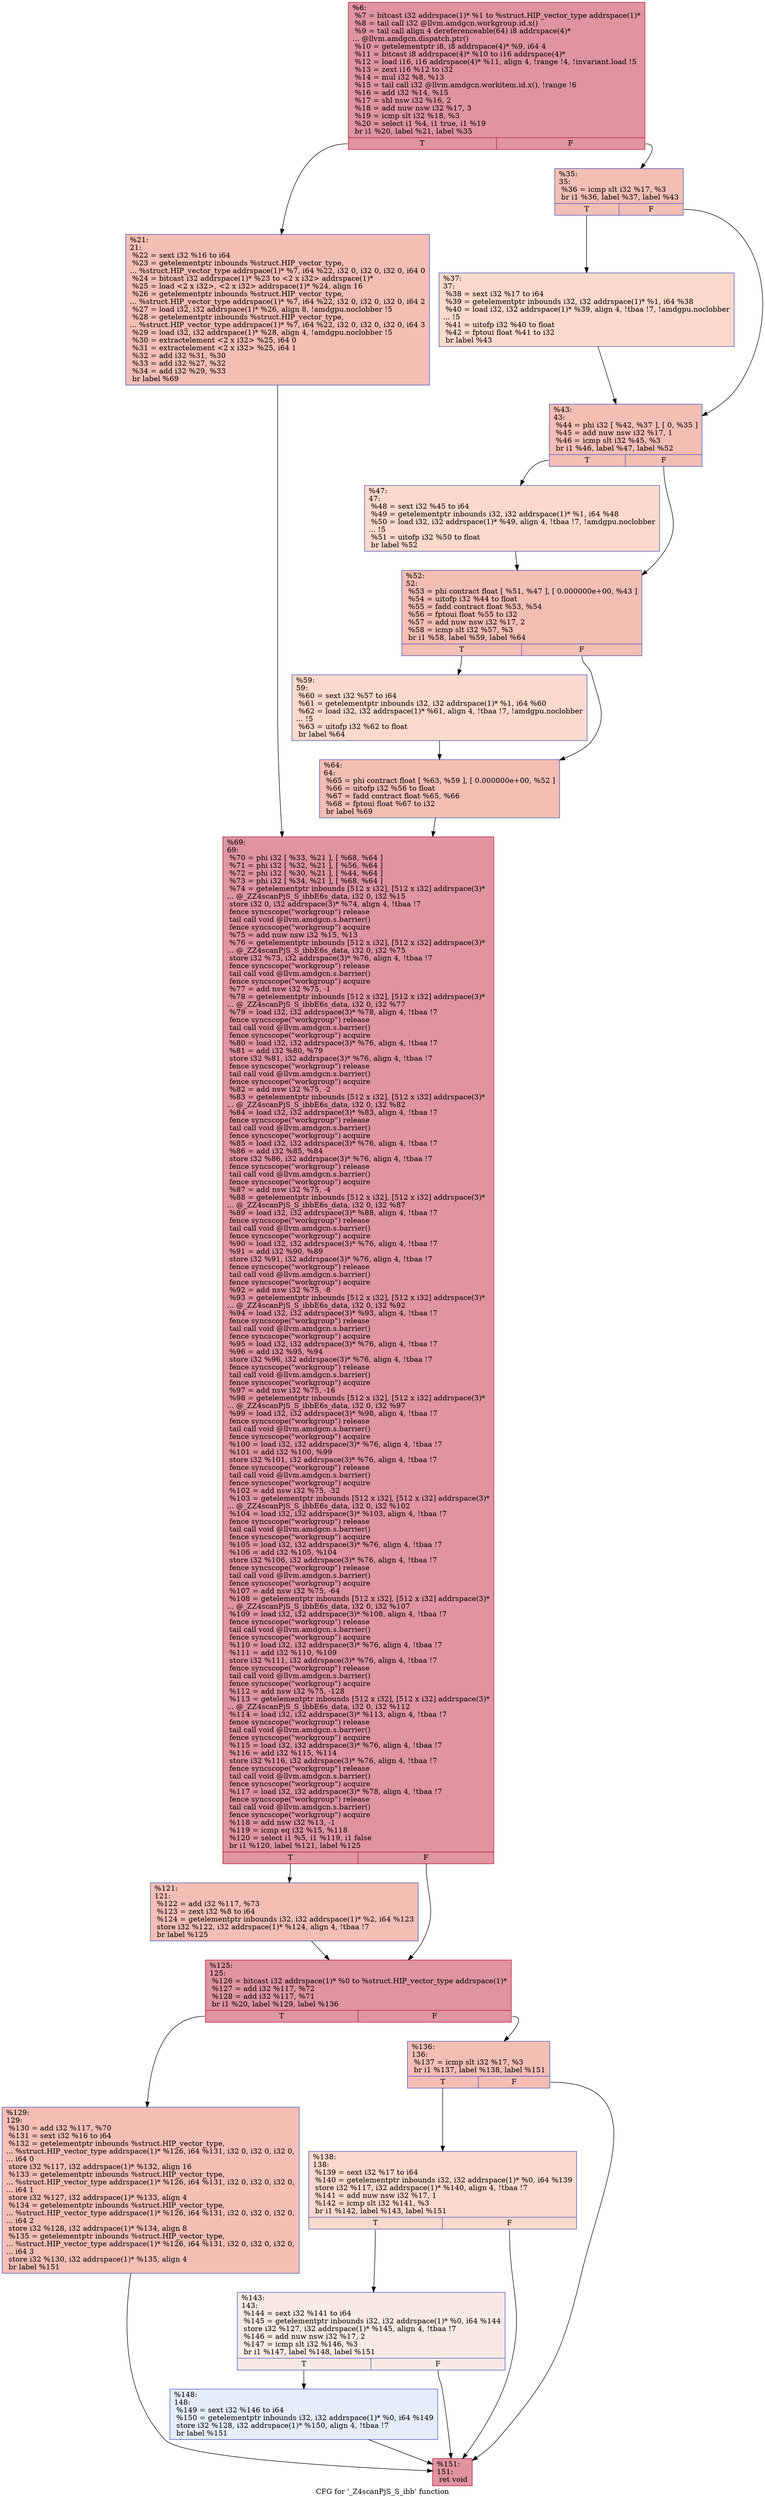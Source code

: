 digraph "CFG for '_Z4scanPjS_S_ibb' function" {
	label="CFG for '_Z4scanPjS_S_ibb' function";

	Node0x464bfe0 [shape=record,color="#b70d28ff", style=filled, fillcolor="#b70d2870",label="{%6:\l  %7 = bitcast i32 addrspace(1)* %1 to %struct.HIP_vector_type addrspace(1)*\l  %8 = tail call i32 @llvm.amdgcn.workgroup.id.x()\l  %9 = tail call align 4 dereferenceable(64) i8 addrspace(4)*\l... @llvm.amdgcn.dispatch.ptr()\l  %10 = getelementptr i8, i8 addrspace(4)* %9, i64 4\l  %11 = bitcast i8 addrspace(4)* %10 to i16 addrspace(4)*\l  %12 = load i16, i16 addrspace(4)* %11, align 4, !range !4, !invariant.load !5\l  %13 = zext i16 %12 to i32\l  %14 = mul i32 %8, %13\l  %15 = tail call i32 @llvm.amdgcn.workitem.id.x(), !range !6\l  %16 = add i32 %14, %15\l  %17 = shl nsw i32 %16, 2\l  %18 = add nuw nsw i32 %17, 3\l  %19 = icmp slt i32 %18, %3\l  %20 = select i1 %4, i1 true, i1 %19\l  br i1 %20, label %21, label %35\l|{<s0>T|<s1>F}}"];
	Node0x464bfe0:s0 -> Node0x464e1d0;
	Node0x464bfe0:s1 -> Node0x464e260;
	Node0x464e1d0 [shape=record,color="#3d50c3ff", style=filled, fillcolor="#e36c5570",label="{%21:\l21:                                               \l  %22 = sext i32 %16 to i64\l  %23 = getelementptr inbounds %struct.HIP_vector_type,\l... %struct.HIP_vector_type addrspace(1)* %7, i64 %22, i32 0, i32 0, i32 0, i64 0\l  %24 = bitcast i32 addrspace(1)* %23 to \<2 x i32\> addrspace(1)*\l  %25 = load \<2 x i32\>, \<2 x i32\> addrspace(1)* %24, align 16\l  %26 = getelementptr inbounds %struct.HIP_vector_type,\l... %struct.HIP_vector_type addrspace(1)* %7, i64 %22, i32 0, i32 0, i32 0, i64 2\l  %27 = load i32, i32 addrspace(1)* %26, align 8, !amdgpu.noclobber !5\l  %28 = getelementptr inbounds %struct.HIP_vector_type,\l... %struct.HIP_vector_type addrspace(1)* %7, i64 %22, i32 0, i32 0, i32 0, i64 3\l  %29 = load i32, i32 addrspace(1)* %28, align 4, !amdgpu.noclobber !5\l  %30 = extractelement \<2 x i32\> %25, i64 0\l  %31 = extractelement \<2 x i32\> %25, i64 1\l  %32 = add i32 %31, %30\l  %33 = add i32 %27, %32\l  %34 = add i32 %29, %33\l  br label %69\l}"];
	Node0x464e1d0 -> Node0x464df20;
	Node0x464e260 [shape=record,color="#3d50c3ff", style=filled, fillcolor="#e36c5570",label="{%35:\l35:                                               \l  %36 = icmp slt i32 %17, %3\l  br i1 %36, label %37, label %43\l|{<s0>T|<s1>F}}"];
	Node0x464e260:s0 -> Node0x464f5d0;
	Node0x464e260:s1 -> Node0x464f620;
	Node0x464f5d0 [shape=record,color="#3d50c3ff", style=filled, fillcolor="#f7a88970",label="{%37:\l37:                                               \l  %38 = sext i32 %17 to i64\l  %39 = getelementptr inbounds i32, i32 addrspace(1)* %1, i64 %38\l  %40 = load i32, i32 addrspace(1)* %39, align 4, !tbaa !7, !amdgpu.noclobber\l... !5\l  %41 = uitofp i32 %40 to float\l  %42 = fptoui float %41 to i32\l  br label %43\l}"];
	Node0x464f5d0 -> Node0x464f620;
	Node0x464f620 [shape=record,color="#3d50c3ff", style=filled, fillcolor="#e36c5570",label="{%43:\l43:                                               \l  %44 = phi i32 [ %42, %37 ], [ 0, %35 ]\l  %45 = add nuw nsw i32 %17, 1\l  %46 = icmp slt i32 %45, %3\l  br i1 %46, label %47, label %52\l|{<s0>T|<s1>F}}"];
	Node0x464f620:s0 -> Node0x464fd40;
	Node0x464f620:s1 -> Node0x464fd90;
	Node0x464fd40 [shape=record,color="#3d50c3ff", style=filled, fillcolor="#f7a88970",label="{%47:\l47:                                               \l  %48 = sext i32 %45 to i64\l  %49 = getelementptr inbounds i32, i32 addrspace(1)* %1, i64 %48\l  %50 = load i32, i32 addrspace(1)* %49, align 4, !tbaa !7, !amdgpu.noclobber\l... !5\l  %51 = uitofp i32 %50 to float\l  br label %52\l}"];
	Node0x464fd40 -> Node0x464fd90;
	Node0x464fd90 [shape=record,color="#3d50c3ff", style=filled, fillcolor="#e36c5570",label="{%52:\l52:                                               \l  %53 = phi contract float [ %51, %47 ], [ 0.000000e+00, %43 ]\l  %54 = uitofp i32 %44 to float\l  %55 = fadd contract float %53, %54\l  %56 = fptoui float %55 to i32\l  %57 = add nuw nsw i32 %17, 2\l  %58 = icmp slt i32 %57, %3\l  br i1 %58, label %59, label %64\l|{<s0>T|<s1>F}}"];
	Node0x464fd90:s0 -> Node0x4651490;
	Node0x464fd90:s1 -> Node0x4651520;
	Node0x4651490 [shape=record,color="#3d50c3ff", style=filled, fillcolor="#f7a88970",label="{%59:\l59:                                               \l  %60 = sext i32 %57 to i64\l  %61 = getelementptr inbounds i32, i32 addrspace(1)* %1, i64 %60\l  %62 = load i32, i32 addrspace(1)* %61, align 4, !tbaa !7, !amdgpu.noclobber\l... !5\l  %63 = uitofp i32 %62 to float\l  br label %64\l}"];
	Node0x4651490 -> Node0x4651520;
	Node0x4651520 [shape=record,color="#3d50c3ff", style=filled, fillcolor="#e36c5570",label="{%64:\l64:                                               \l  %65 = phi contract float [ %63, %59 ], [ 0.000000e+00, %52 ]\l  %66 = uitofp i32 %56 to float\l  %67 = fadd contract float %65, %66\l  %68 = fptoui float %67 to i32\l  br label %69\l}"];
	Node0x4651520 -> Node0x464df20;
	Node0x464df20 [shape=record,color="#b70d28ff", style=filled, fillcolor="#b70d2870",label="{%69:\l69:                                               \l  %70 = phi i32 [ %33, %21 ], [ %68, %64 ]\l  %71 = phi i32 [ %32, %21 ], [ %56, %64 ]\l  %72 = phi i32 [ %30, %21 ], [ %44, %64 ]\l  %73 = phi i32 [ %34, %21 ], [ %68, %64 ]\l  %74 = getelementptr inbounds [512 x i32], [512 x i32] addrspace(3)*\l... @_ZZ4scanPjS_S_ibbE6s_data, i32 0, i32 %15\l  store i32 0, i32 addrspace(3)* %74, align 4, !tbaa !7\l  fence syncscope(\"workgroup\") release\l  tail call void @llvm.amdgcn.s.barrier()\l  fence syncscope(\"workgroup\") acquire\l  %75 = add nuw nsw i32 %15, %13\l  %76 = getelementptr inbounds [512 x i32], [512 x i32] addrspace(3)*\l... @_ZZ4scanPjS_S_ibbE6s_data, i32 0, i32 %75\l  store i32 %73, i32 addrspace(3)* %76, align 4, !tbaa !7\l  fence syncscope(\"workgroup\") release\l  tail call void @llvm.amdgcn.s.barrier()\l  fence syncscope(\"workgroup\") acquire\l  %77 = add nsw i32 %75, -1\l  %78 = getelementptr inbounds [512 x i32], [512 x i32] addrspace(3)*\l... @_ZZ4scanPjS_S_ibbE6s_data, i32 0, i32 %77\l  %79 = load i32, i32 addrspace(3)* %78, align 4, !tbaa !7\l  fence syncscope(\"workgroup\") release\l  tail call void @llvm.amdgcn.s.barrier()\l  fence syncscope(\"workgroup\") acquire\l  %80 = load i32, i32 addrspace(3)* %76, align 4, !tbaa !7\l  %81 = add i32 %80, %79\l  store i32 %81, i32 addrspace(3)* %76, align 4, !tbaa !7\l  fence syncscope(\"workgroup\") release\l  tail call void @llvm.amdgcn.s.barrier()\l  fence syncscope(\"workgroup\") acquire\l  %82 = add nsw i32 %75, -2\l  %83 = getelementptr inbounds [512 x i32], [512 x i32] addrspace(3)*\l... @_ZZ4scanPjS_S_ibbE6s_data, i32 0, i32 %82\l  %84 = load i32, i32 addrspace(3)* %83, align 4, !tbaa !7\l  fence syncscope(\"workgroup\") release\l  tail call void @llvm.amdgcn.s.barrier()\l  fence syncscope(\"workgroup\") acquire\l  %85 = load i32, i32 addrspace(3)* %76, align 4, !tbaa !7\l  %86 = add i32 %85, %84\l  store i32 %86, i32 addrspace(3)* %76, align 4, !tbaa !7\l  fence syncscope(\"workgroup\") release\l  tail call void @llvm.amdgcn.s.barrier()\l  fence syncscope(\"workgroup\") acquire\l  %87 = add nsw i32 %75, -4\l  %88 = getelementptr inbounds [512 x i32], [512 x i32] addrspace(3)*\l... @_ZZ4scanPjS_S_ibbE6s_data, i32 0, i32 %87\l  %89 = load i32, i32 addrspace(3)* %88, align 4, !tbaa !7\l  fence syncscope(\"workgroup\") release\l  tail call void @llvm.amdgcn.s.barrier()\l  fence syncscope(\"workgroup\") acquire\l  %90 = load i32, i32 addrspace(3)* %76, align 4, !tbaa !7\l  %91 = add i32 %90, %89\l  store i32 %91, i32 addrspace(3)* %76, align 4, !tbaa !7\l  fence syncscope(\"workgroup\") release\l  tail call void @llvm.amdgcn.s.barrier()\l  fence syncscope(\"workgroup\") acquire\l  %92 = add nsw i32 %75, -8\l  %93 = getelementptr inbounds [512 x i32], [512 x i32] addrspace(3)*\l... @_ZZ4scanPjS_S_ibbE6s_data, i32 0, i32 %92\l  %94 = load i32, i32 addrspace(3)* %93, align 4, !tbaa !7\l  fence syncscope(\"workgroup\") release\l  tail call void @llvm.amdgcn.s.barrier()\l  fence syncscope(\"workgroup\") acquire\l  %95 = load i32, i32 addrspace(3)* %76, align 4, !tbaa !7\l  %96 = add i32 %95, %94\l  store i32 %96, i32 addrspace(3)* %76, align 4, !tbaa !7\l  fence syncscope(\"workgroup\") release\l  tail call void @llvm.amdgcn.s.barrier()\l  fence syncscope(\"workgroup\") acquire\l  %97 = add nsw i32 %75, -16\l  %98 = getelementptr inbounds [512 x i32], [512 x i32] addrspace(3)*\l... @_ZZ4scanPjS_S_ibbE6s_data, i32 0, i32 %97\l  %99 = load i32, i32 addrspace(3)* %98, align 4, !tbaa !7\l  fence syncscope(\"workgroup\") release\l  tail call void @llvm.amdgcn.s.barrier()\l  fence syncscope(\"workgroup\") acquire\l  %100 = load i32, i32 addrspace(3)* %76, align 4, !tbaa !7\l  %101 = add i32 %100, %99\l  store i32 %101, i32 addrspace(3)* %76, align 4, !tbaa !7\l  fence syncscope(\"workgroup\") release\l  tail call void @llvm.amdgcn.s.barrier()\l  fence syncscope(\"workgroup\") acquire\l  %102 = add nsw i32 %75, -32\l  %103 = getelementptr inbounds [512 x i32], [512 x i32] addrspace(3)*\l... @_ZZ4scanPjS_S_ibbE6s_data, i32 0, i32 %102\l  %104 = load i32, i32 addrspace(3)* %103, align 4, !tbaa !7\l  fence syncscope(\"workgroup\") release\l  tail call void @llvm.amdgcn.s.barrier()\l  fence syncscope(\"workgroup\") acquire\l  %105 = load i32, i32 addrspace(3)* %76, align 4, !tbaa !7\l  %106 = add i32 %105, %104\l  store i32 %106, i32 addrspace(3)* %76, align 4, !tbaa !7\l  fence syncscope(\"workgroup\") release\l  tail call void @llvm.amdgcn.s.barrier()\l  fence syncscope(\"workgroup\") acquire\l  %107 = add nsw i32 %75, -64\l  %108 = getelementptr inbounds [512 x i32], [512 x i32] addrspace(3)*\l... @_ZZ4scanPjS_S_ibbE6s_data, i32 0, i32 %107\l  %109 = load i32, i32 addrspace(3)* %108, align 4, !tbaa !7\l  fence syncscope(\"workgroup\") release\l  tail call void @llvm.amdgcn.s.barrier()\l  fence syncscope(\"workgroup\") acquire\l  %110 = load i32, i32 addrspace(3)* %76, align 4, !tbaa !7\l  %111 = add i32 %110, %109\l  store i32 %111, i32 addrspace(3)* %76, align 4, !tbaa !7\l  fence syncscope(\"workgroup\") release\l  tail call void @llvm.amdgcn.s.barrier()\l  fence syncscope(\"workgroup\") acquire\l  %112 = add nsw i32 %75, -128\l  %113 = getelementptr inbounds [512 x i32], [512 x i32] addrspace(3)*\l... @_ZZ4scanPjS_S_ibbE6s_data, i32 0, i32 %112\l  %114 = load i32, i32 addrspace(3)* %113, align 4, !tbaa !7\l  fence syncscope(\"workgroup\") release\l  tail call void @llvm.amdgcn.s.barrier()\l  fence syncscope(\"workgroup\") acquire\l  %115 = load i32, i32 addrspace(3)* %76, align 4, !tbaa !7\l  %116 = add i32 %115, %114\l  store i32 %116, i32 addrspace(3)* %76, align 4, !tbaa !7\l  fence syncscope(\"workgroup\") release\l  tail call void @llvm.amdgcn.s.barrier()\l  fence syncscope(\"workgroup\") acquire\l  %117 = load i32, i32 addrspace(3)* %78, align 4, !tbaa !7\l  fence syncscope(\"workgroup\") release\l  tail call void @llvm.amdgcn.s.barrier()\l  fence syncscope(\"workgroup\") acquire\l  %118 = add nsw i32 %13, -1\l  %119 = icmp eq i32 %15, %118\l  %120 = select i1 %5, i1 %119, i1 false\l  br i1 %120, label %121, label %125\l|{<s0>T|<s1>F}}"];
	Node0x464df20:s0 -> Node0x4655e60;
	Node0x464df20:s1 -> Node0x4655eb0;
	Node0x4655e60 [shape=record,color="#3d50c3ff", style=filled, fillcolor="#e36c5570",label="{%121:\l121:                                              \l  %122 = add i32 %117, %73\l  %123 = zext i32 %8 to i64\l  %124 = getelementptr inbounds i32, i32 addrspace(1)* %2, i64 %123\l  store i32 %122, i32 addrspace(1)* %124, align 4, !tbaa !7\l  br label %125\l}"];
	Node0x4655e60 -> Node0x4655eb0;
	Node0x4655eb0 [shape=record,color="#b70d28ff", style=filled, fillcolor="#b70d2870",label="{%125:\l125:                                              \l  %126 = bitcast i32 addrspace(1)* %0 to %struct.HIP_vector_type addrspace(1)*\l  %127 = add i32 %117, %72\l  %128 = add i32 %117, %71\l  br i1 %20, label %129, label %136\l|{<s0>T|<s1>F}}"];
	Node0x4655eb0:s0 -> Node0x46518f0;
	Node0x4655eb0:s1 -> Node0x4651940;
	Node0x46518f0 [shape=record,color="#3d50c3ff", style=filled, fillcolor="#e36c5570",label="{%129:\l129:                                              \l  %130 = add i32 %117, %70\l  %131 = sext i32 %16 to i64\l  %132 = getelementptr inbounds %struct.HIP_vector_type,\l... %struct.HIP_vector_type addrspace(1)* %126, i64 %131, i32 0, i32 0, i32 0,\l... i64 0\l  store i32 %117, i32 addrspace(1)* %132, align 16\l  %133 = getelementptr inbounds %struct.HIP_vector_type,\l... %struct.HIP_vector_type addrspace(1)* %126, i64 %131, i32 0, i32 0, i32 0,\l... i64 1\l  store i32 %127, i32 addrspace(1)* %133, align 4\l  %134 = getelementptr inbounds %struct.HIP_vector_type,\l... %struct.HIP_vector_type addrspace(1)* %126, i64 %131, i32 0, i32 0, i32 0,\l... i64 2\l  store i32 %128, i32 addrspace(1)* %134, align 8\l  %135 = getelementptr inbounds %struct.HIP_vector_type,\l... %struct.HIP_vector_type addrspace(1)* %126, i64 %131, i32 0, i32 0, i32 0,\l... i64 3\l  store i32 %130, i32 addrspace(1)* %135, align 4\l  br label %151\l}"];
	Node0x46518f0 -> Node0x4657170;
	Node0x4651940 [shape=record,color="#3d50c3ff", style=filled, fillcolor="#e36c5570",label="{%136:\l136:                                              \l  %137 = icmp slt i32 %17, %3\l  br i1 %137, label %138, label %151\l|{<s0>T|<s1>F}}"];
	Node0x4651940:s0 -> Node0x46572c0;
	Node0x4651940:s1 -> Node0x4657170;
	Node0x46572c0 [shape=record,color="#3d50c3ff", style=filled, fillcolor="#f7a88970",label="{%138:\l138:                                              \l  %139 = sext i32 %17 to i64\l  %140 = getelementptr inbounds i32, i32 addrspace(1)* %0, i64 %139\l  store i32 %117, i32 addrspace(1)* %140, align 4, !tbaa !7\l  %141 = add nuw nsw i32 %17, 1\l  %142 = icmp slt i32 %141, %3\l  br i1 %142, label %143, label %151\l|{<s0>T|<s1>F}}"];
	Node0x46572c0:s0 -> Node0x4657680;
	Node0x46572c0:s1 -> Node0x4657170;
	Node0x4657680 [shape=record,color="#3d50c3ff", style=filled, fillcolor="#eed0c070",label="{%143:\l143:                                              \l  %144 = sext i32 %141 to i64\l  %145 = getelementptr inbounds i32, i32 addrspace(1)* %0, i64 %144\l  store i32 %127, i32 addrspace(1)* %145, align 4, !tbaa !7\l  %146 = add nuw nsw i32 %17, 2\l  %147 = icmp slt i32 %146, %3\l  br i1 %147, label %148, label %151\l|{<s0>T|<s1>F}}"];
	Node0x4657680:s0 -> Node0x4657a40;
	Node0x4657680:s1 -> Node0x4657170;
	Node0x4657a40 [shape=record,color="#3d50c3ff", style=filled, fillcolor="#c7d7f070",label="{%148:\l148:                                              \l  %149 = sext i32 %146 to i64\l  %150 = getelementptr inbounds i32, i32 addrspace(1)* %0, i64 %149\l  store i32 %128, i32 addrspace(1)* %150, align 4, !tbaa !7\l  br label %151\l}"];
	Node0x4657a40 -> Node0x4657170;
	Node0x4657170 [shape=record,color="#b70d28ff", style=filled, fillcolor="#b70d2870",label="{%151:\l151:                                              \l  ret void\l}"];
}

